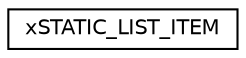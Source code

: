 digraph "Graphical Class Hierarchy"
{
  edge [fontname="Helvetica",fontsize="10",labelfontname="Helvetica",labelfontsize="10"];
  node [fontname="Helvetica",fontsize="10",shape=record];
  rankdir="LR";
  Node1 [label="xSTATIC_LIST_ITEM",height=0.2,width=0.4,color="black", fillcolor="white", style="filled",URL="$d3/d07/structxSTATIC__LIST__ITEM.html"];
}
